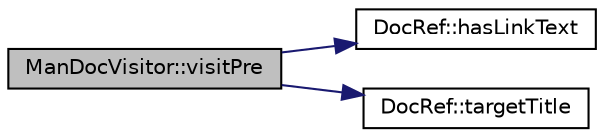 digraph "ManDocVisitor::visitPre"
{
 // LATEX_PDF_SIZE
  edge [fontname="Helvetica",fontsize="10",labelfontname="Helvetica",labelfontsize="10"];
  node [fontname="Helvetica",fontsize="10",shape=record];
  rankdir="LR";
  Node1 [label="ManDocVisitor::visitPre",height=0.2,width=0.4,color="black", fillcolor="grey75", style="filled", fontcolor="black",tooltip=" "];
  Node1 -> Node2 [color="midnightblue",fontsize="10",style="solid",fontname="Helvetica"];
  Node2 [label="DocRef::hasLinkText",height=0.2,width=0.4,color="black", fillcolor="white", style="filled",URL="$classDocRef.html#af54b6d5c031b011dd3877d68bce47455",tooltip=" "];
  Node1 -> Node3 [color="midnightblue",fontsize="10",style="solid",fontname="Helvetica"];
  Node3 [label="DocRef::targetTitle",height=0.2,width=0.4,color="black", fillcolor="white", style="filled",URL="$classDocRef.html#a5c24ebdffb560b02af49504d3d5b8eb1",tooltip=" "];
}
